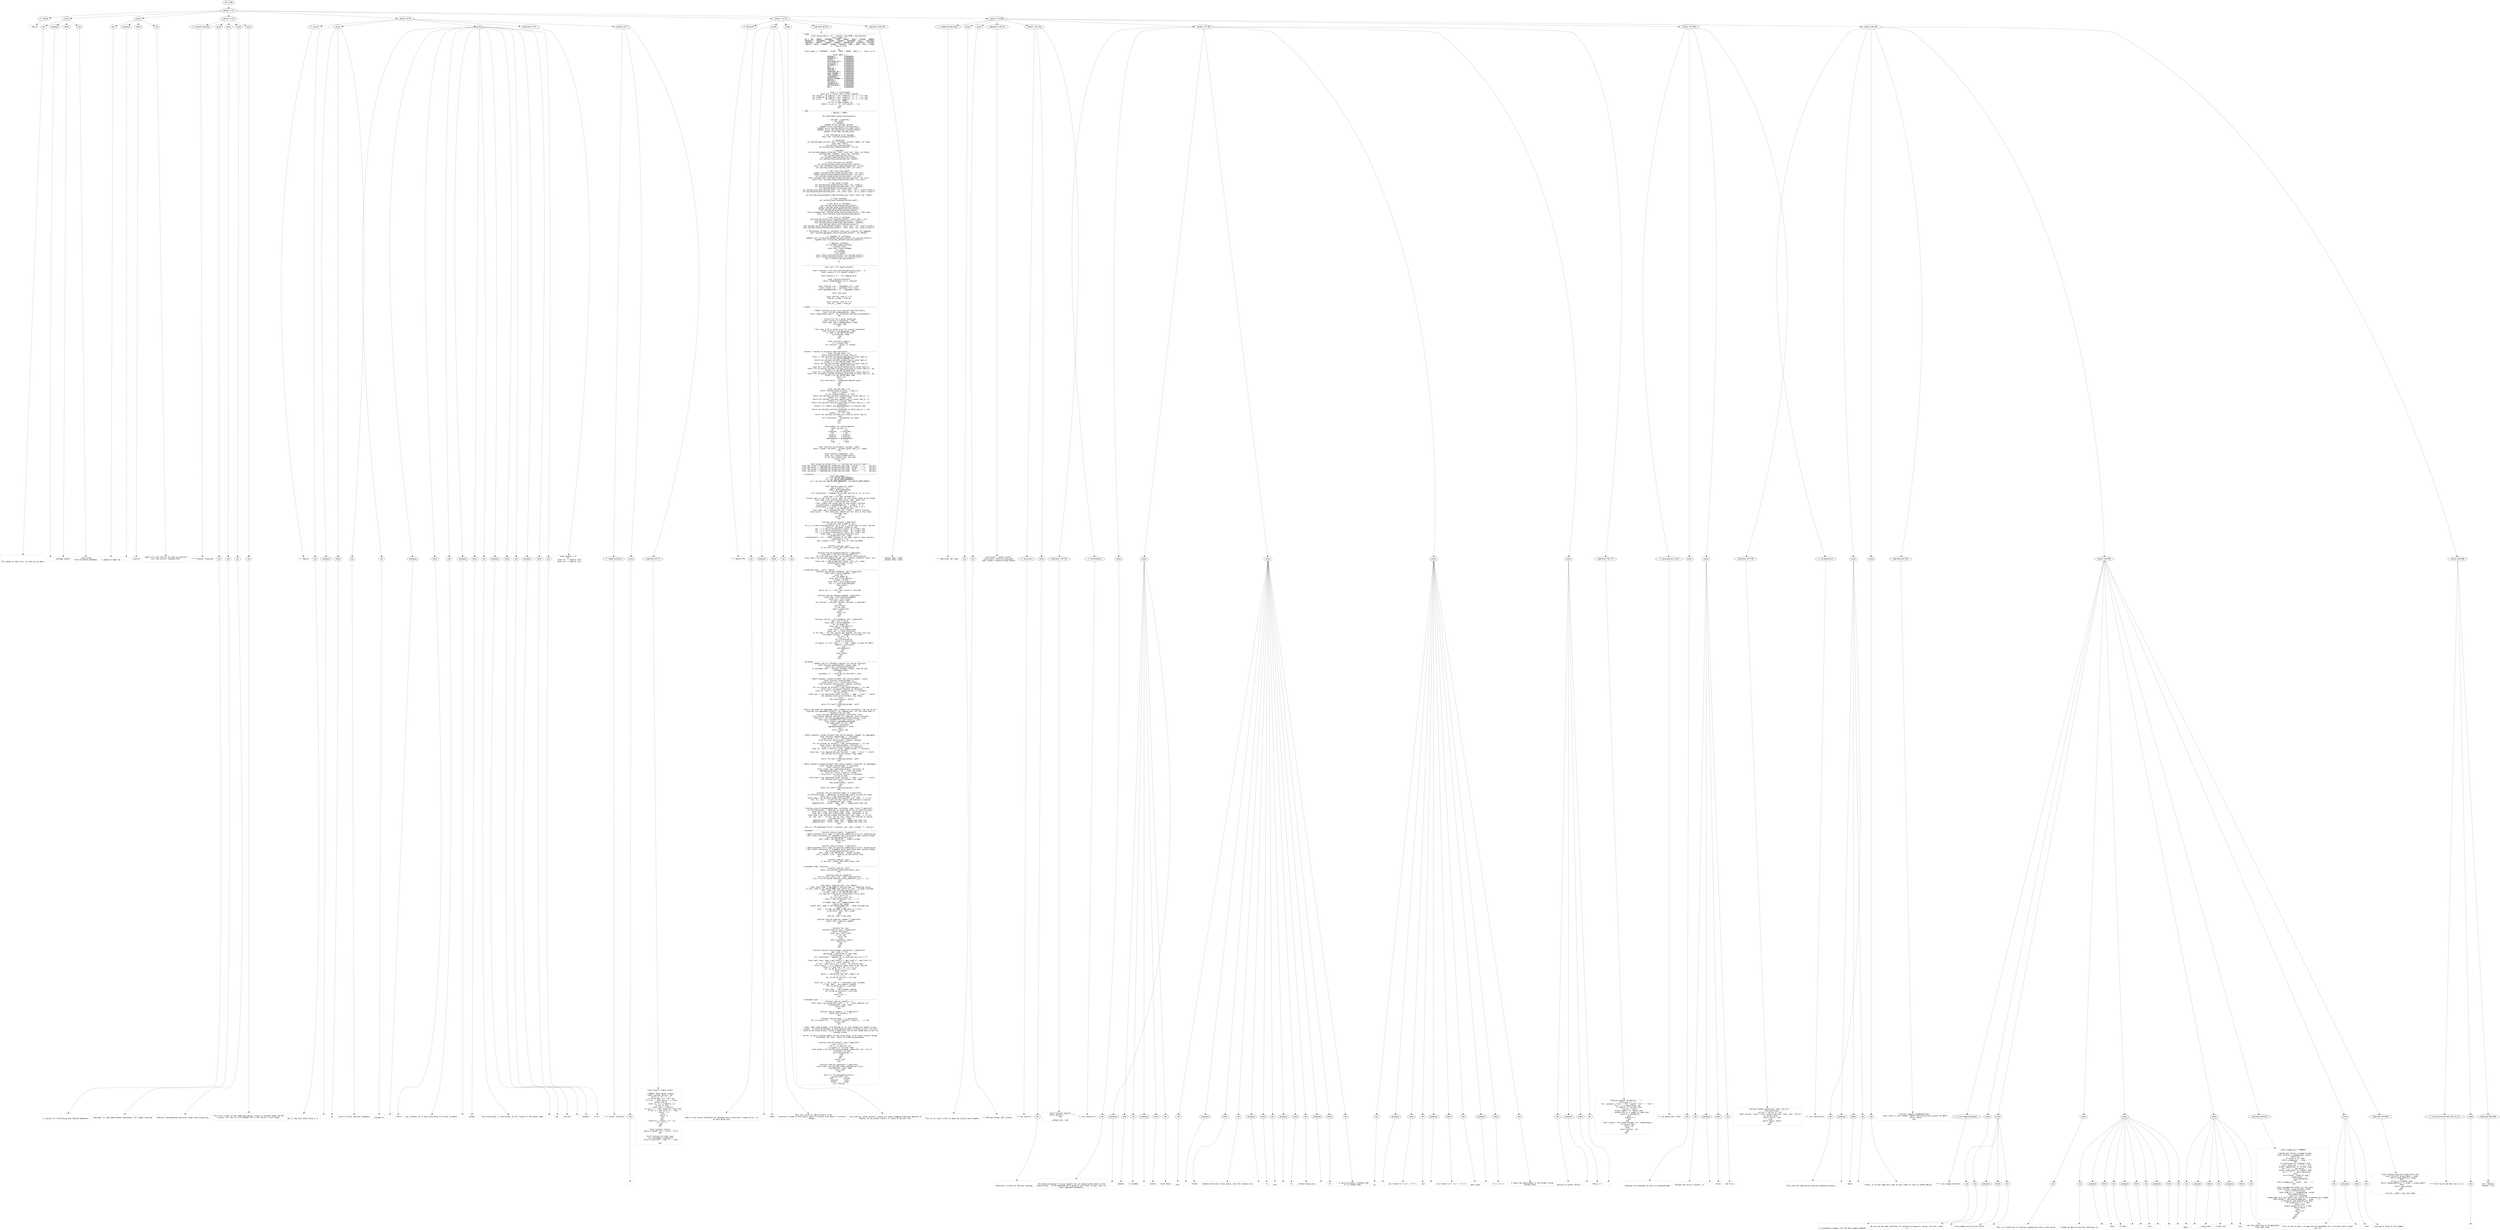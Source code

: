 digraph lpegNode {

node [fontname=Helvetica]
edge [style=dashed]

doc_0 [label="doc - 898"]


doc_0 -> { section_1}
{rank=same; section_1}

section_1 [label="section: 1-711"]


// END RANK doc_0

section_1 -> { header_2 prose_3 prose_4 section_5 section_6 section_7 section_8}
{rank=same; header_2 prose_3 prose_4 section_5 section_6 section_7 section_8}

header_2 [label="1 : SQLite"]

prose_3 [label="prose"]

prose_4 [label="prose"]

section_5 [label="section: 11-22"]

section_6 [label="section: 23-39"]

section_7 [label="section: 78-711"]

section_8 [label="section: 712-800"]


// END RANK section_1

header_2 -> leaf_9
leaf_9  [color=Gray,shape=rectangle,fontname=Inconsolata,label="* SQLite"]
// END RANK header_2

prose_3 -> { raw_10 prespace_11 literal_12 raw_13}
{rank=same; raw_10 prespace_11 literal_12 raw_13}

raw_10 [label="raw"]

prespace_11 [label="prespace"]

literal_12 [label="literal"]

raw_13 [label="raw"]


// END RANK prose_3

raw_10 -> leaf_14
leaf_14  [color=Gray,shape=rectangle,fontname=Inconsolata,label="


This needs to load first, so that we can add a"]
// END RANK raw_10

prespace_11 -> leaf_15
leaf_15  [color=Gray,shape=rectangle,fontname=Inconsolata,label=" "]
// END RANK prespace_11

literal_12 -> leaf_16
leaf_16  [color=Gray,shape=rectangle,fontname=Inconsolata,label="package.loaders"]
// END RANK literal_12

raw_13 -> leaf_17
leaf_17  [color=Gray,shape=rectangle,fontname=Inconsolata,label=" which draws
from the module database.
"]
// END RANK raw_13

prose_4 -> { raw_18 prespace_19 literal_20 raw_21}
{rank=same; raw_18 prespace_19 literal_20 raw_21}

raw_18 [label="raw"]

prespace_19 [label="prespace"]

literal_20 [label="literal"]

raw_21 [label="raw"]


// END RANK prose_4

raw_18 -> leaf_22
leaf_22  [color=Gray,shape=rectangle,fontname=Inconsolata,label="
I wanted to keep the"]
// END RANK raw_18

prespace_19 -> leaf_23
leaf_23  [color=Gray,shape=rectangle,fontname=Inconsolata,label=" "]
// END RANK prespace_19

literal_20 -> leaf_24
leaf_24  [color=Gray,shape=rectangle,fontname=Inconsolata,label="ljsqlite"]
// END RANK literal_20

raw_21 -> leaf_25
leaf_25  [color=Gray,shape=rectangle,fontname=Inconsolata,label=" code in its own file for as long as practical,
this step entails changing that.

"]
// END RANK raw_21

section_5 -> { header_26 prose_27 prose_28 prose_29 prose_30}
{rank=same; header_26 prose_27 prose_28 prose_29 prose_30}

header_26 [label="4 : Original licensing"]

prose_27 [label="prose"]

prose_28 [label="prose"]

prose_29 [label="prose"]

prose_30 [label="prose"]


// END RANK section_5

header_26 -> leaf_31
leaf_31  [color=Gray,shape=rectangle,fontname=Inconsolata,label="**** Original licensing"]
// END RANK header_26

prose_27 -> { raw_32}
{rank=same; raw_32}

raw_32 [label="raw"]


// END RANK prose_27

raw_32 -> leaf_33
leaf_33  [color=Gray,shape=rectangle,fontname=Inconsolata,label="

A library for interfacing with SQLite3 databases.
"]
// END RANK raw_32

prose_28 -> { raw_34}
{rank=same; raw_34}

raw_34 [label="raw"]


// END RANK prose_28

raw_34 -> leaf_35
leaf_35  [color=Gray,shape=rectangle,fontname=Inconsolata,label="
Copyright (C) 2011-2016 Stefano Peluchetti. All rights reserved.
"]
// END RANK raw_34

prose_29 -> { raw_36}
{rank=same; raw_36}

raw_36 [label="raw"]


// END RANK prose_29

raw_36 -> leaf_37
leaf_37  [color=Gray,shape=rectangle,fontname=Inconsolata,label="
Features, documentation and more: http://www.scilua.org .
"]
// END RANK raw_36

prose_30 -> { raw_38}
{rank=same; raw_38}

raw_38 [label="raw"]


// END RANK prose_30

raw_38 -> leaf_39
leaf_39  [color=Gray,shape=rectangle,fontname=Inconsolata,label="
This file is part of the LJSQLite3 library, which is released under the MIT
license: full text in file LICENSE.TXT in the library's root folder.

"]
// END RANK raw_38

section_6 -> { header_40 prose_41 prose_42 codeblock_43 section_44}
{rank=same; header_40 prose_41 prose_42 codeblock_43 section_44}

header_40 [label="3 : imports"]

prose_41 [label="prose"]

prose_42 [label="prose"]

codeblock_43 [label="code block 31-37"]

section_44 [label="section: 40-77"]


// END RANK section_6

header_40 -> leaf_45
leaf_45  [color=Gray,shape=rectangle,fontname=Inconsolata,label="*** imports"]
// END RANK header_40

prose_41 -> { raw_46 prespace_47 literal_48 raw_49}
{rank=same; raw_46 prespace_47 literal_48 raw_49}

raw_46 [label="raw"]

prespace_47 [label="prespace"]

literal_48 [label="literal"]

raw_49 [label="raw"]


// END RANK prose_41

raw_46 -> leaf_50
leaf_50  [color=Gray,shape=rectangle,fontname=Inconsolata,label="

We'll wrap this whole thing in a"]
// END RANK raw_46

prespace_47 -> leaf_51
leaf_51  [color=Gray,shape=rectangle,fontname=Inconsolata,label=" "]
// END RANK prespace_47

literal_48 -> leaf_52
leaf_52  [color=Gray,shape=rectangle,fontname=Inconsolata,label="do"]
// END RANK literal_48

raw_49 -> leaf_53
leaf_53  [color=Gray,shape=rectangle,fontname=Inconsolata,label=" block so local upvalues disappear.
"]
// END RANK raw_49

prose_42 -> { raw_54 prespace_55 literal_56 raw_57 prespace_58 literal_59 raw_60 prespace_61 literal_62 raw_63 prespace_64 literal_65 raw_66}
{rank=same; raw_54 prespace_55 literal_56 raw_57 prespace_58 literal_59 raw_60 prespace_61 literal_62 raw_63 prespace_64 literal_65 raw_66}

raw_54 [label="raw"]

prespace_55 [label="prespace"]

literal_56 [label="literal"]

raw_57 [label="raw"]

prespace_58 [label="prespace"]

literal_59 [label="literal"]

raw_60 [label="raw"]

prespace_61 [label="prespace"]

literal_62 [label="literal"]

raw_63 [label="raw"]

prespace_64 [label="prespace"]

literal_65 [label="literal"]

raw_66 [label="raw"]


// END RANK prose_42

raw_54 -> leaf_67
leaf_67  [color=Gray,shape=rectangle,fontname=Inconsolata,label="
Instead of"]
// END RANK raw_54

prespace_55 -> leaf_68
leaf_68  [color=Gray,shape=rectangle,fontname=Inconsolata,label=" "]
// END RANK prespace_55

literal_56 -> leaf_69
leaf_69  [color=Gray,shape=rectangle,fontname=Inconsolata,label="return"]
// END RANK literal_56

raw_57 -> leaf_70
leaf_70  [color=Gray,shape=rectangle,fontname=Inconsolata,label="ing a module, we'll bind everything to a local variable"]
// END RANK raw_57

prespace_58 -> leaf_71
leaf_71  [color=Gray,shape=rectangle,fontname=Inconsolata,label=""]
// END RANK prespace_58

literal_59 -> leaf_72
leaf_72  [color=Gray,shape=rectangle,fontname=Inconsolata,label="sqlayer"]
// END RANK literal_59

raw_60 -> leaf_73
leaf_73  [color=Gray,shape=rectangle,fontname=Inconsolata,label=".  Once everything is constructed, we will assign it the global name"]
// END RANK raw_60

prespace_61 -> leaf_74
leaf_74  [color=Gray,shape=rectangle,fontname=Inconsolata,label=""]
// END RANK prespace_61

literal_62 -> leaf_75
leaf_75  [color=Gray,shape=rectangle,fontname=Inconsolata,label="sql"]
// END RANK literal_62

raw_63 -> leaf_76
leaf_76  [color=Gray,shape=rectangle,fontname=Inconsolata,label=" and set"]
// END RANK raw_63

prespace_64 -> leaf_77
leaf_77  [color=Gray,shape=rectangle,fontname=Inconsolata,label=" "]
// END RANK prespace_64

literal_65 -> leaf_78
leaf_78  [color=Gray,shape=rectangle,fontname=Inconsolata,label="sqlayer"]
// END RANK literal_65

raw_66 -> leaf_79
leaf_79  [color=Gray,shape=rectangle,fontname=Inconsolata,label=" to nil.
"]
// END RANK raw_66

codeblock_43 -> leaf_80
leaf_80  [color=Gray,shape=rectangle,fontname=Inconsolata,label="local sqlayer = {}
do
   local ffi  = require \"ffi\"
   local bit  = require \"bit\"
"]
// END RANK codeblock_43

section_44 -> { header_81 prose_82 codeblock_83}
{rank=same; header_81 prose_82 codeblock_83}

header_81 [label="4 : helper functions"]

prose_82 [label="prose"]

codeblock_83 [label="code block 42-75"]


// END RANK section_44

header_81 -> leaf_84
leaf_84  [color=Gray,shape=rectangle,fontname=Inconsolata,label="**** helper functions"]
// END RANK header_81

prose_82 -> { raw_85}
{rank=same; raw_85}

raw_85 [label="raw"]


// END RANK prose_82

raw_85 -> leaf_86
leaf_86  [color=Gray,shape=rectangle,fontname=Inconsolata,label="
"]
// END RANK raw_85

codeblock_83 -> leaf_87
leaf_87  [color=Gray,shape=rectangle,fontname=Inconsolata,label="   local insert = table.insert

   -- CREDIT: Steve Dovan snippet.
   local function split(s, re)
     local i1, ls = 1, { }
     if not re then re = '%s+' end
     if re == '' then return { s } end
     while true do
       local i2, i3 = s:find(re, i1)
       if not i2 then
         local last = s:sub(i1)
         if last ~= '' then insert(ls, last) end
         if #ls == 1 and ls[1] == '' then
           return  { }
         else
           return ls
         end
       end
       insert(ls, s:sub(i1, i2 - 1))
       i1 = i3 + 1
     end
   end

   local function trim(s)
     return (s:gsub(\"^%s*(.-)%s*$\", \"%1\"))
   end

   local function err(code, msg)
     io.write(debug.traceback())
     error(\"ljsqlite3[\"..code..\"] \"..msg)

   end"]
// END RANK codeblock_83

section_7 -> { header_88 prose_89 prose_90 codeblock_91 codeblock_92}
{rank=same; header_88 prose_89 prose_90 codeblock_91 codeblock_92}

header_88 [label="3 : SQLite FFI"]

prose_89 [label="prose"]

prose_90 [label="prose"]

codeblock_91 [label="code block 88-704"]

codeblock_92 [label="code block 706-709"]


// END RANK section_7

header_88 -> leaf_93
leaf_93  [color=Gray,shape=rectangle,fontname=Inconsolata,label="*** SQLite FFI"]
// END RANK header_88

prose_89 -> { raw_94 prespace_95 literal_96 raw_97}
{rank=same; raw_94 prespace_95 literal_96 raw_97}

raw_94 [label="raw"]

prespace_95 [label="prespace"]

literal_96 [label="literal"]

raw_97 [label="raw"]


// END RANK prose_89

raw_94 -> leaf_98
leaf_98  [color=Gray,shape=rectangle,fontname=Inconsolata,label="

Some of this should eventually be replaced with a statically linked struct, as
we were doing with"]
// END RANK raw_94

prespace_95 -> leaf_99
leaf_99  [color=Gray,shape=rectangle,fontname=Inconsolata,label=" "]
// END RANK prespace_95

literal_96 -> leaf_100
leaf_100  [color=Gray,shape=rectangle,fontname=Inconsolata,label="femto"]
// END RANK literal_96

raw_97 -> leaf_101
leaf_101  [color=Gray,shape=rectangle,fontname=Inconsolata,label=".  This will cause our SQLite binary to be
statically linked to the binary, which I'm pretty sure doesn't currently
happen.
"]
// END RANK raw_97

prose_90 -> { raw_102}
{rank=same; raw_102}

raw_102 [label="raw"]


// END RANK prose_90

raw_102 -> leaf_103
leaf_103  [color=Gray,shape=rectangle,fontname=Inconsolata,label="
Low priority, since we aren't really out there flogging brand-new features of
SQLite, so the system library is likely to be just fine.
"]
// END RANK raw_102

codeblock_91 -> leaf_104
leaf_104  [color=Gray,shape=rectangle,fontname=Inconsolata,label="   -- Codes -----------------------------------------------------------------------
   local sqlconstants = {} -- SQLITE_* and OPEN_* declarations.
   local codes = {
     [0] = \"OK\", \"ERROR\", \"INTERNAL\", \"PERM\", \"ABORT\", \"BUSY\", \"LOCKED\", \"NOMEM\",
     \"READONLY\", \"INTERRUPT\", \"IOERR\", \"CORRUPT\", \"NOTFOUND\", \"FULL\", \"CANTOPEN\",
     \"PROTOCOL\", \"EMPTY\", \"SCHEMA\", \"TOOBIG\", \"CONSTRAINT\", \"MISMATCH\", \"MISUSE\",
     \"NOLFS\", \"AUTH\", \"FORMAT\", \"RANGE\", \"NOTADB\", [100] = \"ROW\", [101] = \"DONE\"
   } -- From 0 to 26.

   do
     local types = { \"INTEGER\", \"FLOAT\", \"TEXT\", \"BLOB\", \"NULL\" } -- From 1 to 5.

     local opens = {
       READONLY =        0x00000001;
       READWRITE =       0x00000002;
       CREATE =          0x00000004;
       DELETEONCLOSE =   0x00000008;
       EXCLUSIVE =       0x00000010;
       AUTOPROXY =       0x00000020;
       URI =             0x00000040;
       MAIN_DB =         0x00000100;
       TEMP_DB =         0x00000200;
       TRANSIENT_DB =    0x00000400;
       MAIN_JOURNAL =    0x00000800;
       TEMP_JOURNAL =    0x00001000;
       SUBJOURNAL =      0x00002000;
       MASTER_JOURNAL =  0x00004000;
       NOMUTEX =         0x00008000;
       FULLMUTEX =       0x00010000;
       SHAREDCACHE =     0x00020000;
       PRIVATECACHE =    0x00040000;
       WAL =             0x00080000;
     }

     local t = sqlconstants
     local pre = \"static const int32_t SQLITE_\"
     for i=0,26    do t[#t+1] = pre..codes[i]..\"=\"..i..\";\\n\" end
     for i=100,101 do t[#t+1] = pre..codes[i]..\"=\"..i..\";\\n\" end
     for i=1,5     do t[#t+1] = pre..types[i]..\"=\"..i..\";\\n\" end
     pre = pre..\"OPEN_\"
     for k,v in pairs(opens) do
       t[#t+1] = pre..k..\"=\"..bit.tobit(v)..\";\\n\"
     end
   end

   -- Cdef ------------------------------------------------------------------------
   -- SQLITE_*, OPEN_*

   ffi.cdef(table.concat(sqlconstants))

   -- sqlite3*, ljsqlite3_*
   ffi.cdef[[
   // Typedefs.
   typedef struct sqlite3 sqlite3;
   typedef struct sqlite3_stmt sqlite3_stmt;
   typedef void (*sqlite3_destructor_type)(void*);
   typedef struct sqlite3_context sqlite3_context;
   typedef struct Mem sqlite3_value;

   // Get informative error message.
   const char *sqlite3_errmsg(sqlite3*);

   // Connection.
   int sqlite3_open_v2(const char *filename, sqlite3 **ppDb, int flags,
     const char *zVfs);
   int sqlite3_close(sqlite3*);
   int sqlite3_busy_timeout(sqlite3*, int ms);

   // Statement.
   int sqlite3_prepare_v2(sqlite3 *conn, const char *zSql, int nByte,
     sqlite3_stmt **ppStmt, const char **pzTail);
   int sqlite3_step(sqlite3_stmt*);
   int sqlite3_reset(sqlite3_stmt *pStmt);
   int sqlite3_finalize(sqlite3_stmt *pStmt);

   // Extra functions for SELECT.
   int sqlite3_column_count(sqlite3_stmt *pStmt);
   const char *sqlite3_column_name(sqlite3_stmt*, int N);
   int sqlite3_column_type(sqlite3_stmt*, int iCol);

   // Get value from SELECT.
   int64_t sqlite3_column_int64(sqlite3_stmt*, int iCol);
   double sqlite3_column_double(sqlite3_stmt*, int iCol);
   int sqlite3_column_bytes(sqlite3_stmt*, int iCol);
   const unsigned char *sqlite3_column_text(sqlite3_stmt*, int iCol);
   const void *sqlite3_column_blob(sqlite3_stmt*, int iCol);

   // Set value in bind.
   int sqlite3_bind_int64(sqlite3_stmt*, int, int64_t);
   int sqlite3_bind_double(sqlite3_stmt*, int, double);
   int sqlite3_bind_null(sqlite3_stmt*, int);
   int sqlite3_bind_text(sqlite3_stmt*, int, const char*, int n, void(*)(void*));
   int sqlite3_bind_blob(sqlite3_stmt*, int, const void*, int n, void(*)(void*));

   int sqlite3_bind_parameter_index(sqlite3_stmt *stmt, const char *name);

   // Clear bindings.
   int sqlite3_clear_bindings(sqlite3_stmt*);

   // Get value in callbacks.
   int sqlite3_value_type(sqlite3_value*);
   int64_t sqlite3_value_int64(sqlite3_value*);
   double sqlite3_value_double(sqlite3_value*);
   int sqlite3_value_bytes(sqlite3_value*);
   const unsigned char *sqlite3_value_text(sqlite3_value*); //Not used.
   const void *sqlite3_value_blob(sqlite3_value*);

   // Set value in callbacks.
   void sqlite3_result_error(sqlite3_context*, const char*, int);
   void sqlite3_result_int64(sqlite3_context*, int64_t);
   void sqlite3_result_double(sqlite3_context*, double);
   void sqlite3_result_null(sqlite3_context*);
   void sqlite3_result_text(sqlite3_context*, const char*, int, void(*)(void*));
   void sqlite3_result_blob(sqlite3_context*, const void*, int, void(*)(void*));

   // Persistency of data in callbacks (here just a pointer for tagging).
   void *sqlite3_aggregate_context(sqlite3_context*, int nBytes);

   // Typedefs for callbacks.
   typedef void (*ljsqlite3_cbstep)(sqlite3_context*,int,sqlite3_value**);
   typedef void (*ljsqlite3_cbfinal)(sqlite3_context*);

   // Register callbacks.
   int sqlite3_create_function(
     sqlite3 *conn,
     const char *zFunctionName,
     int nArg,
     int eTextRep,
     void *pApp,
     void (*xFunc)(sqlite3_context*,int,sqlite3_value**),
     void (*xStep)(sqlite3_context*,int,sqlite3_value**),
     void (*xFinal)(sqlite3_context*)
   );
   ]]

   --------------------------------------------------------------------------------
   local sql = ffi.load(\"sqlite3\")

   local transient = ffi.cast(\"sqlite3_destructor_type\", -1)
   local int64_ct = ffi.typeof(\"int64_t\")

   local blob_mt = {} -- For tagging only.

   local function blob(str)
     return setmetatable({ str }, blob_mt)
   end

   local connstmt = {} -- Statements for a conn.
   local conncb = {} -- Callbacks for a conn.
   local aggregatestate = {} -- Aggregate states.

   local stmt_step

   local stmt_mt, stmt_ct = {}
   stmt_mt.__index = stmt_mt

   local conn_mt, conn_ct = {}
   conn_mt.__index = conn_mt

   -- Checks ----------------------------------------------------------------------

   -- Helper function to get error msg and code from sqlite.
   local function codemsg(pconn, code)
     return codes[code]:lower(), ffi.string(sql.sqlite3_errmsg(pconn))
   end

   -- Throw error for a given connection.
   local function E_conn(pconn, code)
     local code, msg = codemsg(pconn, code)
     err(code, msg)
   end

   -- Test code is OK or throw error for a given connection.
   local function T_okcode(pconn, code)
     if code ~= sql.SQLITE_OK then
       E_conn(pconn, code)
     end
   end

   local function T_open(x)
     if x._closed then
       err(\"misuse\", \"object is closed\")
     end
   end

   -- Getters / Setters to minimize code duplication ------------------------------
   local sql_get_code = [=[
   return function(stmt_or_value <opt_i>)
     local t = sql.sqlite3_<variant>_type(stmt_or_value <opt_i>)
     if t == sql.SQLITE_INTEGER then
       return sql.sqlite3_<variant>_int64(stmt_or_value <opt_i>)
     elseif t == sql.SQLITE_FLOAT then
       return sql.sqlite3_<variant>_double(stmt_or_value <opt_i>)
     elseif t == sql.SQLITE_TEXT then
       local nb = sql.sqlite3_<variant>_bytes(stmt_or_value <opt_i>)
       return ffi.string(sql.sqlite3_<variant>_text(stmt_or_value <opt_i>), nb)
     elseif t == sql.SQLITE_BLOB then
       local nb = sql.sqlite3_<variant>_bytes(stmt_or_value <opt_i>)
       return ffi.string(sql.sqlite3_<variant>_blob(stmt_or_value <opt_i>), nb)
     elseif t == sql.SQLITE_NULL then
       return nil
     else
       err(\"constraint\", \"unexpected SQLite3 type\")
     end
   end
   ]=]

   local sql_set_code = [=[
   return function(stmt_or_value, v <opt_i>)
     local t = type(v)
     if ffi.istype(int64_ct, v) then
       return sql.sqlite3_<variant>_int64(stmt_or_value <opt_i>, v)
     elseif t == \"number\" then
       return sql.sqlite3_<variant>_double(stmt_or_value <opt_i>, v)
     elseif t == \"string\" then
       return sql.sqlite3_<variant>_text(stmt_or_value <opt_i>, v, #v,
         transient)
     elseif t == \"table\" and getmetatable(v) == blob_mt then
       v = v[1]
       return sql.sqlite3_<variant>_blob(stmt_or_value <opt_i>, v, #v,
         transient)
     elseif t == \"nil\" then
       return sql.sqlite3_<variant>_null(stmt_or_value <opt_i>)
     else
       err(\"constraint\", \"unexpected Lua type\")
     end
   end
   ]=]

   -- Environment for setters/getters.
   local sql_env = {
     sql          = sql,
     transient    = transient,
     ffi          = ffi,
     int64_ct     = int64_ct,
     blob_mt      = blob_mt,
     getmetatable = getmetatable,
     err          = err,
     type         = type
   }

   local function sql_format(s, variant, index)
     return s:gsub(\"<variant>\", variant):gsub(\"<opt_i>\", index)
   end

   local function loadcode(s, env)
     local ret = assert(loadstring(s))
     if env then setfenv(ret, env) end
     return ret()
   end

   -- Must always be called from *:_* function due to error level 4.
   local get_column = loadcode(sql_format(sql_get_code, \"column\", \",i\"),   sql_env)
   local get_value  = loadcode(sql_format(sql_get_code, \"value\" , \"  \"),   sql_env)
   local set_column = loadcode(sql_format(sql_set_code, \"bind\"  , \",i\"),   sql_env)
   local set_value  = loadcode(sql_format(sql_set_code, \"result\", \"  \"),   sql_env)

   -- Connection ------------------------------------------------------------------
   local open_modes = {
     ro = sql.SQLITE_OPEN_READONLY,
     rw = sql.SQLITE_OPEN_READWRITE,
     rwc = bit.bor(sql.SQLITE_OPEN_READWRITE, sql.SQLITE_OPEN_CREATE)
   }

   local function open(str, mode)
     mode = mode or \"rwc\"
     mode = open_modes[mode]
     if not mode then
       err(\"constraint\", \"argument #2 to open must be ro, rw, or rwc\")
     end
     local aptr = ffi.new(\"sqlite3*[1]\")
     -- Usually aptr is set even if error code, so conn always needs to be closed.
     local code = sql.sqlite3_open_v2(str, aptr, mode, nil)
     local conn = conn_ct(aptr[0], false)
     -- Must create this anyway due to conn:close() function.
     connstmt[conn] = setmetatable({}, { __mode = \"k\" })
     conncb[conn] = { scalar = {}, step = {}, final = {} }
     if code ~= sql.SQLITE_OK then
       local code, msg = codemsg(conn._ptr, code) -- Before closing!
       conn:close() -- Free resources, should not fail here in this case!
       err(code, msg)
     end
     return conn
   end

   function conn_mt:close() T_open(self)
      -- Close all stmt linked to conn.
     for k,_ in pairs(connstmt[self]) do if not k._closed then k:close() end end
      -- Close all callbacks linked to conn.
     for _,v in pairs(conncb[self].scalar) do v:free() end
     for _,v in pairs(conncb[self].step)   do v:free() end
     for _,v in pairs(conncb[self].final)  do v:free() end
     local code = sql.sqlite3_close(self._ptr)
     T_okcode(self._ptr, code)
     connstmt[self] = nil -- Table connstmt is not weak, need to clear manually.
     conncb[self] = nil
     self._closed = true -- Set only if close succeded.
   end

   function conn_mt:__gc()
     if not self._closed then self:close() end
   end

   function conn_mt:prepare(stmtstr) T_open(self)
     local aptr = ffi.new(\"sqlite3_stmt*[1]\")
     -- If error code aptr NULL, so no need to close anything.
     local code = sql.sqlite3_prepare_v2(self._ptr, stmtstr, #stmtstr, aptr, nil)
     T_okcode(self._ptr, code)
     local stmt = stmt_ct(aptr[0], false, self._ptr, code)
     connstmt[self][stmt] = true
     return stmt
   end

   -- Connection exec, __call, rowexec --------------------------------------------
   function conn_mt:exec(commands, get) T_open(self)
     local cmd1 = split(commands, \";\")
     local res, n
     for i=1,#cmd1 do
       local cmd = trim(cmd1[i])
       if #cmd > 0 then
         local stmt = self:prepare(cmd)
         res, n = stmt:resultset(get)
         stmt:close()
       end
     end
     return res, n -- Only last record is returned.
   end

   function conn_mt:rowexec(command) T_open(self)
     local stmt = self:prepare(command)
     local res = stmt:_step()
     if stmt:_step() then
       err(\"misuse\", \"multiple records returned, 1 expected\")
     end
     stmt:close()
     if res then
       return unpack(res)
     else
       return nil
     end
   end

   function conn_mt:__call(commands, out) T_open(self)
     out = out or print
     local cmd1 = split(commands, \";\")
     for c=1,#cmd1 do
       local cmd = trim(cmd1[c])
       if #cmd > 0 then
         local stmt = self:prepare(cmd)
         local ret, n = stmt:resultset()
         if ret then -- All the results get handled, not only last one.
           out(unpack(ret[0])) -- Headers are printed.
           for i=1,n do
             local o = {}
             for j=1,#ret[0] do
               local v = ret[j][i]
               if type(v) == \"nil\" then v = \"\" end -- Empty strings for NULLs.
               o[#o+1] = tostring(v)
             end
             out(unpack(o))
           end
         end
         stmt:close()
       end
     end
   end

   -- Callbacks -------------------------------------------------------------------
   -- Update (one of) callbacks registry for sqlite functions.
   local function updatecb(self, where, name, f)
     local cbs = conncb[self][where]
     if cbs[name] then -- Callback already present, free old one.
       cbs[name]:free()
     end
     cbs[name] = f -- Could be nil and that's fine.
   end

   -- Return manually casted callback that sqlite expects, scalar.
   local function scalarcb(name, f)
     local values = {} -- Conversion buffer.
     local function sqlf(context, nvalues, pvalues)
       -- Indexing 0,N-1.
       for i=1,nvalues do values[i] = get_value(pvalues[i - 1]) end
       -- Throw error via sqlite function if necessary.
       local ok, result = pcall(f, unpack(values, 1, nvalues))
       if not ok then
         local msg = \"Lua registered scalar function \"..name..\" error: \"..result
         sql.sqlite3_result_error(context, msg, #msg)
       else
         set_value(context, result)
       end
     end
     return ffi.cast(\"ljsqlite3_cbstep\", sqlf)
   end

   -- Return the state for aggregate case (created via initstate()). We use the ptr
   -- returned from aggregate_context() for tagging only, all the state data is
   -- handled from Lua side.
   local function getstate(context, initstate, size)
     -- Only pointer address relevant for indexing, size irrelevant.
     local ptr = sql.sqlite3_aggregate_context(context, size)
     local pid = tonumber(ffi.cast(\"intptr_t\",ptr))
     local state = aggregatestate[pid]
     if type(state) == \"nil\" then
       state = initstate()
       aggregatestate[pid] = state
     end
     return state, pid
   end

   -- Return manually casted callback that sqlite expects, stepper for aggregate.
   local function stepcb(name, f, initstate)
     local values = {} -- Conversion buffer.
     local function sqlf(context, nvalues, pvalues)
       -- Indexing 0,N-1.
       for i=1,nvalues do values[i] = get_value(pvalues[i - 1]) end
       local state = getstate(context, initstate, 1)
       -- Throw error via sqlite function if necessary.
       local ok, result = pcall(f, state, unpack(values, 1, nvalues))
       if not ok then
         local msg = \"Lua registered step function \"..name..\" error: \"..result
         sql.sqlite3_result_error(context, msg, #msg)
       end
     end
     return ffi.cast(\"ljsqlite3_cbstep\", sqlf)
   end

   -- Return manually casted callback that sqlite expects, finalizer for aggregate.
   local function finalcb(name, f, initstate)
     local function sqlf(context)
       local state, pid = getstate(context, initstate, 0)
       aggregatestate[pid] = nil -- Clear the state.
       local ok, result = pcall(f, state)
       -- Throw error via sqlite function if necessary.
       if not ok then
         local msg = \"Lua registered final function \"..name..\" error: \"..result
         sql.sqlite3_result_error(context, msg, #msg)
       else
         set_value(context, result)
       end
     end
     return ffi.cast(\"ljsqlite3_cbfinal\", sqlf)
   end

   function conn_mt:setscalar(name, f) T_open(self)
     jit.off(stmt_step) -- Necessary to avoid bad calloc in some use cases.
     local cbf = f and scalarcb(name, f) or nil
     local code = sql.sqlite3_create_function(self._ptr, name, -1, 5, nil,
       cbf, nil, nil) -- If cbf nil this clears the function is sqlite.
     T_okcode(self._ptr, code)
     updatecb(self, \"scalar\", name, cbf) -- Update and clear old.
   end

   function conn_mt:setaggregate(name, initstate, step, final) T_open(self)
     jit.off(stmt_step) -- Necessary to avoid bad calloc in some use cases.
     local cbs = step  and stepcb (name, step,  initstate) or nil
     local cbf = final and finalcb(name, final, initstate) or nil
     local code = sql.sqlite3_create_function(self._ptr, name, -1, 5, nil,
       nil, cbs, cbf) -- If cbs, cbf nil this clears the function is sqlite.
     T_okcode(self._ptr, code)
     updatecb(self, \"step\", name, cbs) -- Update and clear old.
     updatecb(self, \"final\", name, cbf) -- Update and clear old.
   end

   conn_ct = ffi.metatype(\"struct { sqlite3* _ptr; bool _closed; }\", conn_mt)

   -- Statement -------------------------------------------------------------------
   function stmt_mt:reset() T_open(self)
     -- Ignore possible error code, it would be repetition of error raised during
     -- most recent evaluation of statement which would have been raised already.
     sql.sqlite3_reset(self._ptr)
     self._code = sql.SQLITE_OK -- Always succeds.
     return self
   end

   function stmt_mt:close() T_open(self)
     -- Ignore possible error code, it would be repetition of error raised during
     -- most recent evaluation of statement which would have been raised already.
     sql.sqlite3_finalize(self._ptr)
     self._code = sql.SQLITE_OK -- Always succeds.
     self._closed = true -- Must be called exaclty once.
   end

   function stmt_mt:__gc()
     if not self._closed then self:close() end
   end

   -- Statement step, resultset ---------------------------------------------------
   function stmt_mt:_ncol()
     return sql.sqlite3_column_count(self._ptr)
   end

   function stmt_mt:_header(h)
     for i=1,self:_ncol() do -- Here indexing 0,N-1.
       h[i] = ffi.string(sql.sqlite3_column_name(self._ptr, i - 1))
     end
   end

   stmt_step = function(self, row, header)
     -- Must check code ~= SQL_DONE or sqlite3_step --> undefined result.
     if self._code == sql.SQLITE_DONE then return nil end -- Already finished.
     self._code = sql.sqlite3_step(self._ptr)
     if self._code == sql.SQLITE_ROW then
       -- All the sql.* functions called never errors here.
       row = row or {}
       for i=1,self:_ncol() do
         row[i] = get_column(self._ptr, i - 1)
       end
       if header then self:_header(header) end
       return row, header
     elseif self._code == sql.SQLITE_DONE then -- Have finished now.
       return nil
     else -- If code not DONE or ROW then it's error.
       E_conn(self._conn, self._code)
     end
   end
   stmt_mt._step = stmt_step

   function stmt_mt:step(row, header) T_open(self)
     return self:_step(row, header)
   end


   -- iterator for rows
   function stmt_mt:rows() T_open(self)
     return function()
       local row = self:step()
       if row then
         return row
       else
         self:clearbind():reset()
         return nil
       end
     end
   end

   function stmt_mt:resultset(get, maxrecords) T_open(self)
     get = get or \"hik\"
     maxrecords = maxrecords or math.huge
     if maxrecords < 1 then
       err(\"constraint\", \"agument #1 to resultset must be >= 1\")
     end
     local hash, hasi, hask = get:find(\"h\"), get:find(\"i\"), get:find(\"k\")
     local r, h = self:_step({}, {})
     if not r then return nil, 0 end -- No records case.
     -- First record, o is a temporary table used to get records.
     local o = hash and { [0] = h } or {}
     for i=1,#h do o[i] = { r[i] } end
     -- Other records.
     local n = 1
     while n < maxrecords and self:_step(r) do
       n = n + 1
       for i=1,#h do o[i][n] = r[i] end
     end

     local out = { [0] = o[0] } -- Eventually copy colnames.
     if hasi then -- Use numeric indexes.
       for i=1,#h do out[i] = o[i] end
     end
     if hask then -- Use colnames indexes.
       for i=1,#h do out[h[i]] = o[i] end
     end
     return out, n
   end

   -- Statement bind --------------------------------------------------------------
   function stmt_mt:_bind1(i, v)
     local code = set_column(self._ptr, v, i) -- Here indexing 1,N.
     T_okcode(self._conn, code)
     return self
   end

   function stmt_mt:bind1(i, v) T_open(self)
     return self:_bind1(i, v)
   end

   function stmt_mt:bind(...) T_open(self)
     for i=1,select(\"#\", ...) do self:_bind1(i, select(i, ...)) end
     return self
   end

   -- note: after some thought, I've decided to let this method only handle string
   -- values.  It would be possible to bind against numeric indices as well, but this
   -- would do the wrong thing if given a table with the correct named keys as well as
   -- indexed values.
   --
   -- Worse, it would *unpredictably* do the wrong thing, since stmts silently accept
   -- rebinding, and `pair` offers no ordering guarantees.
   --

   function stmt_mt:bindkv(t, pre) T_open(self)
     pre = pre or \":\"
     for k,v in pairs(t) do
       if type(k) == \"string\" then
         local param = sql.sqlite3_bind_parameter_index(self._ptr, pre..k)
         if param ~= 0 then
           self:_bind1(param, v)
         end
       end
     end
     return self
   end

   function stmt_mt:clearbind() T_open(self)
     local code = sql.sqlite3_clear_bindings(self._ptr)
     T_okcode(self._conn, code)
     return self
   end

   stmt_ct = ffi.metatype([[struct {
     sqlite3_stmt* _ptr;
     bool          _closed;
     sqlite3*      _conn;
     int32_t       _code;
   }]], stmt_mt)"]
// END RANK codeblock_91

codeblock_92 -> leaf_105
leaf_105  [color=Gray,shape=rectangle,fontname=Inconsolata,label="   sqlayer.open = open
   sqlayer.blob = blob"]
// END RANK codeblock_92

section_8 -> { header_106 prose_107 prose_108 codeblock_109 section_110 section_111 section_112 section_113}
{rank=same; header_106 prose_107 prose_108 codeblock_109 section_110 section_111 section_112 section_113}

header_106 [label="2 : Additional SQL layer"]

prose_107 [label="prose"]

prose_108 [label="prose"]

codeblock_109 [label="code block 718-722"]

section_110 [label="section: 724-736"]

section_111 [label="section: 737-780"]

section_112 [label="section: 781-800"]

section_113 [label="section: 801-891"]


// END RANK section_8

header_106 -> leaf_114
leaf_114  [color=Gray,shape=rectangle,fontname=Inconsolata,label="** Additional SQL layer"]
// END RANK header_106

prose_107 -> { raw_115}
{rank=same; raw_115}

raw_115 [label="raw"]


// END RANK prose_107

raw_115 -> leaf_116
leaf_116  [color=Gray,shape=rectangle,fontname=Inconsolata,label="

This is all code I wrote to make the library more useable.
"]
// END RANK raw_115

prose_108 -> { raw_117}
{rank=same; raw_117}

raw_117 [label="raw"]


// END RANK prose_108

raw_117 -> leaf_118
leaf_118  [color=Gray,shape=rectangle,fontname=Inconsolata,label="
© 2019 Sam Putman, MIT license.
"]
// END RANK raw_117

codeblock_109 -> leaf_119
leaf_119  [color=Gray,shape=rectangle,fontname=Inconsolata,label="   local pcall = assert (pcall)
   local gsub = assert(string.gsub)
   local format = assert(string.format)"]
// END RANK codeblock_109

section_110 -> { header_120 prose_121 codeblock_122}
{rank=same; header_120 prose_121 codeblock_122}

header_120 [label="3 : sql.san(str)"]

prose_121 [label="prose"]

codeblock_122 [label="code block 728-734"]


// END RANK section_110

header_120 -> leaf_123
leaf_123  [color=Gray,shape=rectangle,fontname=Inconsolata,label="*** sql.san(str)"]
// END RANK header_120

prose_121 -> { raw_124}
{rank=same; raw_124}

raw_124 [label="raw"]


// END RANK prose_121

raw_124 -> leaf_125
leaf_125  [color=Gray,shape=rectangle,fontname=Inconsolata,label="

Sanitizes a string for SQL(ite) quoting.
"]
// END RANK raw_124

codeblock_122 -> leaf_126
leaf_126  [color=Gray,shape=rectangle,fontname=Inconsolata,label="   local function san(str)
      return gsub(str, \"'\", \"''\")
   end

   sqlayer.san = san"]
// END RANK codeblock_122

section_111 -> { header_127 prose_128 prose_129 prose_130 prose_131 prose_132 codeblock_133}
{rank=same; header_127 prose_128 prose_129 prose_130 prose_131 prose_132 codeblock_133}

header_127 [label="3 : sql.format(str)"]

prose_128 [label="prose"]

prose_129 [label="prose"]

prose_130 [label="prose"]

prose_131 [label="prose"]

prose_132 [label="prose"]

codeblock_133 [label="code block 758-779"]


// END RANK section_111

header_127 -> leaf_134
leaf_134  [color=Gray,shape=rectangle,fontname=Inconsolata,label="*** sql.format(str)"]
// END RANK header_127

prose_128 -> { raw_135}
{rank=same; raw_135}

raw_135 [label="raw"]


// END RANK prose_128

raw_135 -> leaf_136
leaf_136  [color=Gray,shape=rectangle,fontname=Inconsolata,label="

The SQLite bindings I'm using support only an impoverished subset of the
SQLite binds.  In the meantime we're going to use format strings, which at
least typecheck parameters.
"]
// END RANK raw_135

prose_129 -> { prespace_137 bold_138 raw_139 prespace_140 literal_141 raw_142}
{rank=same; prespace_137 bold_138 raw_139 prespace_140 literal_141 raw_142}

prespace_137 [label="prespace"]

bold_138 [label="bold"]

raw_139 [label="raw"]

prespace_140 [label="prespace"]

literal_141 [label="literal"]

raw_142 [label="raw"]


// END RANK prose_129

prespace_137 -> leaf_143
leaf_143  [color=Gray,shape=rectangle,fontname=Inconsolata,label=""]
// END RANK prespace_137

bold_138 -> leaf_144
leaf_144  [color=Gray,shape=rectangle,fontname=Inconsolata,label="Update"]
// END RANK bold_138

raw_139 -> leaf_145
leaf_145  [color=Gray,shape=rectangle,fontname=Inconsolata,label=" I've added"]
// END RANK raw_139

prespace_140 -> leaf_146
leaf_146  [color=Gray,shape=rectangle,fontname=Inconsolata,label=" "]
// END RANK prespace_140

literal_141 -> leaf_147
leaf_147  [color=Gray,shape=rectangle,fontname=Inconsolata,label="bindkv"]
// END RANK literal_141

raw_142 -> leaf_148
leaf_148  [color=Gray,shape=rectangle,fontname=Inconsolata,label=" which helps.
"]
// END RANK raw_142

prose_130 -> { raw_149 prespace_150 literal_151 raw_152 prespace_153 literal_154 raw_155 prespace_156 literal_157 raw_158 prespace_159 literal_160 raw_161}
{rank=same; raw_149 prespace_150 literal_151 raw_152 prespace_153 literal_154 raw_155 prespace_156 literal_157 raw_158 prespace_159 literal_160 raw_161}

raw_149 [label="raw"]

prespace_150 [label="prespace"]

literal_151 [label="literal"]

raw_152 [label="raw"]

prespace_153 [label="prespace"]

literal_154 [label="literal"]

raw_155 [label="raw"]

prespace_156 [label="prespace"]

literal_157 [label="literal"]

raw_158 [label="raw"]

prespace_159 [label="prespace"]

literal_160 [label="literal"]

raw_161 [label="raw"]


// END RANK prose_130

raw_149 -> leaf_162
leaf_162  [color=Gray,shape=rectangle,fontname=Inconsolata,label="
This"]
// END RANK raw_149

prespace_150 -> leaf_163
leaf_163  [color=Gray,shape=rectangle,fontname=Inconsolata,label=" "]
// END RANK prespace_150

literal_151 -> leaf_164
leaf_164  [color=Gray,shape=rectangle,fontname=Inconsolata,label="format"]
// END RANK literal_151

raw_152 -> leaf_165
leaf_165  [color=Gray,shape=rectangle,fontname=Inconsolata,label=" command sanitizes string inputs, and also replaces any"]
// END RANK raw_152

prespace_153 -> leaf_166
leaf_166  [color=Gray,shape=rectangle,fontname=Inconsolata,label=" "]
// END RANK prespace_153

literal_154 -> leaf_167
leaf_167  [color=Gray,shape=rectangle,fontname=Inconsolata,label="%s"]
// END RANK literal_154

raw_155 -> leaf_168
leaf_168  [color=Gray,shape=rectangle,fontname=Inconsolata,label="
with"]
// END RANK raw_155

prespace_156 -> leaf_169
leaf_169  [color=Gray,shape=rectangle,fontname=Inconsolata,label=" "]
// END RANK prespace_156

literal_157 -> leaf_170
leaf_170  [color=Gray,shape=rectangle,fontname=Inconsolata,label="'%s'"]
// END RANK literal_157

raw_158 -> leaf_171
leaf_171  [color=Gray,shape=rectangle,fontname=Inconsolata,label=" without making any"]
// END RANK raw_158

prespace_159 -> leaf_172
leaf_172  [color=Gray,shape=rectangle,fontname=Inconsolata,label=" "]
// END RANK prespace_159

literal_160 -> leaf_173
leaf_173  [color=Gray,shape=rectangle,fontname=Inconsolata,label="''%s''"]
// END RANK literal_160

raw_161 -> leaf_174
leaf_174  [color=Gray,shape=rectangle,fontname=Inconsolata,label=", or more accurately trimming them
if it creates them.
"]
// END RANK raw_161

prose_131 -> { raw_175 prespace_176 literal_177 raw_178 prespace_179 literal_180 raw_181 prespace_182 literal_183 raw_184}
{rank=same; raw_175 prespace_176 literal_177 raw_178 prespace_179 literal_180 raw_181 prespace_182 literal_183 raw_184}

raw_175 [label="raw"]

prespace_176 [label="prespace"]

literal_177 [label="literal"]

raw_178 [label="raw"]

prespace_179 [label="prespace"]

literal_180 [label="literal"]

raw_181 [label="raw"]

prespace_182 [label="prespace"]

literal_183 [label="literal"]

raw_184 [label="raw"]


// END RANK prose_131

raw_175 -> leaf_185
leaf_185  [color=Gray,shape=rectangle,fontname=Inconsolata,label="
So"]
// END RANK raw_175

prespace_176 -> leaf_186
leaf_186  [color=Gray,shape=rectangle,fontname=Inconsolata,label=" "]
// END RANK prespace_176

literal_177 -> leaf_187
leaf_187  [color=Gray,shape=rectangle,fontname=Inconsolata,label="sql.format(\"it's %s!\", \"it's\")"]
// END RANK literal_177

raw_178 -> leaf_188
leaf_188  [color=Gray,shape=rectangle,fontname=Inconsolata,label=" and"]
// END RANK raw_178

prespace_179 -> leaf_189
leaf_189  [color=Gray,shape=rectangle,fontname=Inconsolata,label=" "]
// END RANK prespace_179

literal_180 -> leaf_190
leaf_190  [color=Gray,shape=rectangle,fontname=Inconsolata,label="sql.format(\"it's '%s'!\", \"it's\")"]
// END RANK literal_180

raw_181 -> leaf_191
leaf_191  [color=Gray,shape=rectangle,fontname=Inconsolata,label="
both yield"]
// END RANK raw_181

prespace_182 -> leaf_192
leaf_192  [color=Gray,shape=rectangle,fontname=Inconsolata,label=" "]
// END RANK prespace_182

literal_183 -> leaf_193
leaf_193  [color=Gray,shape=rectangle,fontname=Inconsolata,label="\"it's 'it''s\""]
// END RANK literal_183

raw_184 -> leaf_194
leaf_194  [color=Gray,shape=rectangle,fontname=Inconsolata,label=".  I figure any apostrophes in the format string
belong there.
"]
// END RANK raw_184

prose_132 -> { raw_195 prespace_196 literal_197 raw_198}
{rank=same; raw_195 prespace_196 literal_197 raw_198}

raw_195 [label="raw"]

prespace_196 [label="prespace"]

literal_197 [label="literal"]

raw_198 [label="raw"]


// END RANK prose_132

raw_195 -> leaf_199
leaf_199  [color=Gray,shape=rectangle,fontname=Inconsolata,label="
Failure to format returns"]
// END RANK raw_195

prespace_196 -> leaf_200
leaf_200  [color=Gray,shape=rectangle,fontname=Inconsolata,label=" "]
// END RANK prespace_196

literal_197 -> leaf_201
leaf_201  [color=Gray,shape=rectangle,fontname=Inconsolata,label="false, err"]
// END RANK literal_197

raw_198 -> leaf_202
leaf_202  [color=Gray,shape=rectangle,fontname=Inconsolata,label=".
"]
// END RANK raw_198

codeblock_133 -> leaf_203
leaf_203  [color=Gray,shape=rectangle,fontname=Inconsolata,label="   function sqlayer.format(str, ...)
      local argv = {...}
      str = gsub(str, \"%%s\", \"'%%s'\"):gsub(\"''%%s''\", \"'%%s'\")
      for i, v in ipairs(argv) do
         if type(v) == \"string\" then
            argv[i] = san(v)
         elseif type(v) == \"cdata\" then
            -- assume this is a number of some kind
            argv[i] = tonumber(v)
         else
            argv[i] = v
         end
      end
      local success, ret = pcall(format, str, unpack(argv))
      if success then
         return ret
      else
         return success, ret
      end
   end"]
// END RANK codeblock_133

section_112 -> { header_204 prose_205 prose_206 codeblock_207}
{rank=same; header_204 prose_205 prose_206 codeblock_207}

header_204 [label="3 : sql.pexec(conn, stmt)"]

prose_205 [label="prose"]

prose_206 [label="prose"]

codeblock_207 [label="code block 787-798"]


// END RANK section_112

header_204 -> leaf_208
leaf_208  [color=Gray,shape=rectangle,fontname=Inconsolata,label="*** sql.pexec(conn, stmt)"]
// END RANK header_204

prose_205 -> { raw_209}
{rank=same; raw_209}

raw_209 [label="raw"]


// END RANK prose_205

raw_209 -> leaf_210
leaf_210  [color=Gray,shape=rectangle,fontname=Inconsolata,label="

Executes the statement on conn in protected mode.
"]
// END RANK raw_209

prose_206 -> { raw_211 prespace_212 literal_213 raw_214}
{rank=same; raw_211 prespace_212 literal_213 raw_214}

raw_211 [label="raw"]

prespace_212 [label="prespace"]

literal_213 [label="literal"]

raw_214 [label="raw"]


// END RANK prose_206

raw_211 -> leaf_215
leaf_215  [color=Gray,shape=rectangle,fontname=Inconsolata,label="
Unwraps and returns success, or"]
// END RANK raw_211

prespace_212 -> leaf_216
leaf_216  [color=Gray,shape=rectangle,fontname=Inconsolata,label=" "]
// END RANK prespace_212

literal_213 -> leaf_217
leaf_217  [color=Gray,shape=rectangle,fontname=Inconsolata,label="false"]
// END RANK literal_213

raw_214 -> leaf_218
leaf_218  [color=Gray,shape=rectangle,fontname=Inconsolata,label=" and error.
"]
// END RANK raw_214

codeblock_207 -> leaf_219
leaf_219  [color=Gray,shape=rectangle,fontname=Inconsolata,label="   function sqlayer.pexec(conn, stmt, col_str)
      -- conn:exec(stmt)
      col_str = col_str or \"hik\"
      local success, result, nrow = pcall(conn.exec, conn, stmt, col_str)
      if success then
         return result, nrow
      else
         return false, result
      end
   end"]
// END RANK codeblock_207

section_113 -> { header_220 prose_221 prose_222 codeblock_223 section_224 section_225}
{rank=same; header_220 prose_221 prose_222 codeblock_223 section_224 section_225}

header_220 [label="3 : sql.lastid(conn)"]

prose_221 [label="prose"]

prose_222 [label="prose"]

codeblock_223 [label="code block 807-812"]

section_224 [label="section: 815-891"]

section_225 [label="section: 892-898"]


// END RANK section_113

header_220 -> leaf_226
leaf_226  [color=Gray,shape=rectangle,fontname=Inconsolata,label="*** sql.lastid(conn)"]
// END RANK header_220

prose_221 -> { raw_227 prespace_228 literal_229 raw_230}
{rank=same; raw_227 prespace_228 literal_229 raw_230}

raw_227 [label="raw"]

prespace_228 [label="prespace"]

literal_229 [label="literal"]

raw_230 [label="raw"]


// END RANK prose_221

raw_227 -> leaf_231
leaf_231  [color=Gray,shape=rectangle,fontname=Inconsolata,label="

This could be improved by natively handling uint64_t"]
// END RANK raw_227

prespace_228 -> leaf_232
leaf_232  [color=Gray,shape=rectangle,fontname=Inconsolata,label=" "]
// END RANK prespace_228

literal_229 -> leaf_233
leaf_233  [color=Gray,shape=rectangle,fontname=Inconsolata,label="cdata"]
// END RANK literal_229

raw_230 -> leaf_234
leaf_234  [color=Gray,shape=rectangle,fontname=Inconsolata,label=".
"]
// END RANK raw_230

prose_222 -> { raw_235}
{rank=same; raw_235}

raw_235 [label="raw"]


// END RANK prose_222

raw_235 -> leaf_236
leaf_236  [color=Gray,shape=rectangle,fontname=Inconsolata,label="
Y'know, if we ever keep more than 53 bits width of rows in uhhhhh SQLite.
"]
// END RANK raw_235

codeblock_223 -> leaf_237
leaf_237  [color=Gray,shape=rectangle,fontname=Inconsolata,label="   function sqlayer.lastRowId(conn)
      local result = conn:rowexec \"SELECT CAST(last_insert_rowid() AS REAL)\"
      return result
   end"]
// END RANK codeblock_223

section_224 -> { header_238 prose_239 prose_240 prose_241 prose_242 prose_243 codeblock_244 prose_245 codeblock_246}
{rank=same; header_238 prose_239 prose_240 prose_241 prose_242 prose_243 codeblock_244 prose_245 codeblock_246}

header_238 [label="4 : conn.pragma.etc(bool)"]

prose_239 [label="prose"]

prose_240 [label="prose"]

prose_241 [label="prose"]

prose_242 [label="prose"]

prose_243 [label="prose"]

codeblock_244 [label="code block 829-871"]

prose_245 [label="prose"]

codeblock_246 [label="code block 876-889"]


// END RANK section_224

header_238 -> leaf_247
leaf_247  [color=Gray,shape=rectangle,fontname=Inconsolata,label="**** conn.pragma.etc(bool)"]
// END RANK header_238

prose_239 -> { raw_248}
{rank=same; raw_248}

raw_248 [label="raw"]


// END RANK prose_239

raw_248 -> leaf_249
leaf_249  [color=Gray,shape=rectangle,fontname=Inconsolata,label="

A convenience wrapper over the SQL pragma commands.
"]
// END RANK raw_248

prose_240 -> { raw_250 prespace_251 literal_252 raw_253}
{rank=same; raw_250 prespace_251 literal_252 raw_253}

raw_250 [label="raw"]

prespace_251 [label="prespace"]

literal_252 [label="literal"]

raw_253 [label="raw"]


// END RANK prose_240

raw_250 -> leaf_254
leaf_254  [color=Gray,shape=rectangle,fontname=Inconsolata,label="
We can use the same interface for setting Lua-specific values, the one I need
is"]
// END RANK raw_250

prespace_251 -> leaf_255
leaf_255  [color=Gray,shape=rectangle,fontname=Inconsolata,label=" "]
// END RANK prespace_251

literal_252 -> leaf_256
leaf_256  [color=Gray,shape=rectangle,fontname=Inconsolata,label="conn.pragma.nulls_are_nil(false)"]
// END RANK literal_252

raw_253 -> leaf_257
leaf_257  [color=Gray,shape=rectangle,fontname=Inconsolata,label=".
"]
// END RANK raw_253

prose_241 -> { raw_258}
{rank=same; raw_258}

raw_258 [label="raw"]


// END RANK prose_241

raw_258 -> leaf_259
leaf_259  [color=Gray,shape=rectangle,fontname=Inconsolata,label="
This is a subtle bit of function composition with a nice result.
"]
// END RANK raw_258

prose_242 -> { raw_260 prespace_261 literal_262 raw_263 prespace_264 literal_265 raw_266 prespace_267 literal_268 raw_269}
{rank=same; raw_260 prespace_261 literal_262 raw_263 prespace_264 literal_265 raw_266 prespace_267 literal_268 raw_269}

raw_260 [label="raw"]

prespace_261 [label="prespace"]

literal_262 [label="literal"]

raw_263 [label="raw"]

prespace_264 [label="prespace"]

literal_265 [label="literal"]

raw_266 [label="raw"]

prespace_267 [label="prespace"]

literal_268 [label="literal"]

raw_269 [label="raw"]


// END RANK prose_242

raw_260 -> leaf_270
leaf_270  [color=Gray,shape=rectangle,fontname=Inconsolata,label="
I might be able to use this technique in"]
// END RANK raw_260

prespace_261 -> leaf_271
leaf_271  [color=Gray,shape=rectangle,fontname=Inconsolata,label=" "]
// END RANK prespace_261

literal_262 -> leaf_272
leaf_272  [color=Gray,shape=rectangle,fontname=Inconsolata,label="check"]
// END RANK literal_262

raw_263 -> leaf_273
leaf_273  [color=Gray,shape=rectangle,fontname=Inconsolata,label=" to favor"]
// END RANK raw_263

prespace_264 -> leaf_274
leaf_274  [color=Gray,shape=rectangle,fontname=Inconsolata,label=" "]
// END RANK prespace_264

literal_265 -> leaf_275
leaf_275  [color=Gray,shape=rectangle,fontname=Inconsolata,label="."]
// END RANK literal_265

raw_266 -> leaf_276
leaf_276  [color=Gray,shape=rectangle,fontname=Inconsolata,label=" over"]
// END RANK raw_266

prespace_267 -> leaf_277
leaf_277  [color=Gray,shape=rectangle,fontname=Inconsolata,label=" "]
// END RANK prespace_267

literal_268 -> leaf_278
leaf_278  [color=Gray,shape=rectangle,fontname=Inconsolata,label=":"]
// END RANK literal_268

raw_269 -> leaf_279
leaf_279  [color=Gray,shape=rectangle,fontname=Inconsolata,label=".
"]
// END RANK raw_269

prose_243 -> { raw_280 prespace_281 literal_282 raw_283 prespace_284 literal_285 raw_286}
{rank=same; raw_280 prespace_281 literal_282 raw_283 prespace_284 literal_285 raw_286}

raw_280 [label="raw"]

prespace_281 [label="prespace"]

literal_282 [label="literal"]

raw_283 [label="raw"]

prespace_284 [label="prespace"]

literal_285 [label="literal"]

raw_286 [label="raw"]


// END RANK prose_243

raw_280 -> leaf_287
leaf_287  [color=Gray,shape=rectangle,fontname=Inconsolata,label="
Note:"]
// END RANK raw_280

prespace_281 -> leaf_288
leaf_288  [color=Gray,shape=rectangle,fontname=Inconsolata,label=" "]
// END RANK prespace_281

literal_282 -> leaf_289
leaf_289  [color=Gray,shape=rectangle,fontname=Inconsolata,label="_prag_index"]
// END RANK literal_282

raw_283 -> leaf_290
leaf_290  [color=Gray,shape=rectangle,fontname=Inconsolata,label=" closes over"]
// END RANK raw_283

prespace_284 -> leaf_291
leaf_291  [color=Gray,shape=rectangle,fontname=Inconsolata,label=" "]
// END RANK prespace_284

literal_285 -> leaf_292
leaf_292  [color=Gray,shape=rectangle,fontname=Inconsolata,label="conn"]
// END RANK literal_285

raw_286 -> leaf_293
leaf_293  [color=Gray,shape=rectangle,fontname=Inconsolata,label=" and thus does have to be generated
fresh each time.
"]
// END RANK raw_286

codeblock_244 -> leaf_294
leaf_294  [color=Gray,shape=rectangle,fontname=Inconsolata,label="   local pragma_pre = \"PRAGMA \"

   -- Builds and returns a pragma string
   local function __pragma(prag, value)
      local val
      if value == nil then
         return pragma_pre .. prag .. \";\"
      end
      if type(value) == \"boolean\" then
         val = value and \" = 1\" or \" = 0\"
      elseif type(value) == \"string\" then
         val = \"('\" .. san(value) .. \"')\"
      elseif type(value) == \"number\" then
         val = \" = \" .. tostring(value)
      else
         error(false, \"value of type \"
               .. type(value) .. \", \"
               .. tostring(value))
      end
      return pragma_pre .. prag .. val .. \";\"
   end

   -- Sets a pragma and checks its new value
   local function _prag_set(conn, prag)
      return function(value)
         local prag_str = __pragma(prag, value)
         conn:exec(prag_str)
         -- check for a boolean
         -- #todo make sure this gives sane results for a method-call pragma
         local answer = conn:exec(pragma_pre .. prag .. \";\")
         if answer[1] and answer[1][1] then
            if answer[1][1] == 1 then
               return true
            elseif answer[1][1] == 0 then
               return false
            else
               return nil
            end
         end
      end
   end"]
// END RANK codeblock_244

prose_245 -> { raw_295 prespace_296 literal_297 raw_298}
{rank=same; raw_295 prespace_296 literal_297 raw_298}

raw_295 [label="raw"]

prespace_296 [label="prespace"]

literal_297 [label="literal"]

raw_298 [label="raw"]


// END RANK prose_245

raw_295 -> leaf_299
leaf_299  [color=Gray,shape=rectangle,fontname=Inconsolata,label="
This is the fun part: we swap the old metatable for a function which closes
over our"]
// END RANK raw_295

prespace_296 -> leaf_300
leaf_300  [color=Gray,shape=rectangle,fontname=Inconsolata,label=" "]
// END RANK prespace_296

literal_297 -> leaf_301
leaf_301  [color=Gray,shape=rectangle,fontname=Inconsolata,label="conn"]
// END RANK literal_297

raw_298 -> leaf_302
leaf_302  [color=Gray,shape=rectangle,fontname=Inconsolata,label=", passing it along to the pragma.
"]
// END RANK raw_298

codeblock_246 -> leaf_303
leaf_303  [color=Gray,shape=rectangle,fontname=Inconsolata,label="   local function new_conn_index(conn, key)
      local function _prag_index(_, prag)
         return _prag_set(conn, prag)
      end
      if key == \"pragma\" then
         return setmetatable({}, {__index = _prag_index})
      else
         return conn_mt[key]
      end
   end

   conn_mt.__index = new_conn_index"]
// END RANK codeblock_246

section_225 -> { header_304 prose_305 codeblock_306}
{rank=same; header_304 prose_305 codeblock_306}

header_304 [label="4 : End Closure and Add =sql= to _G"]

prose_305 [label="prose"]

codeblock_306 [label="code block 894-898"]


// END RANK section_225

header_304 -> leaf_307
leaf_307  [color=Gray,shape=rectangle,fontname=Inconsolata,label="**** End Closure and Add =sql= to _G"]
// END RANK header_304

prose_305 -> { raw_308}
{rank=same; raw_308}

raw_308 [label="raw"]


// END RANK prose_305

raw_308 -> leaf_309
leaf_309  [color=Gray,shape=rectangle,fontname=Inconsolata,label="
"]
// END RANK raw_308

codeblock_306 -> leaf_310
leaf_310  [color=Gray,shape=rectangle,fontname=Inconsolata,label="end
sql = sqlayer
sqlayer = nil"]
// END RANK codeblock_306


}
